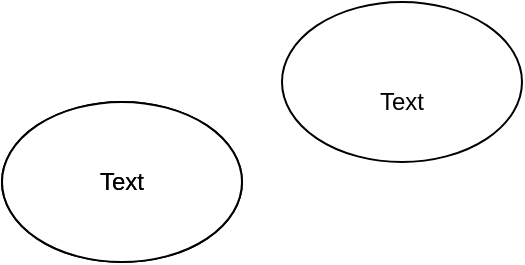 <mxfile version="15.0.3" type="github">
  <diagram id="OYiDI_fU_QicC84RhMVL" name="Page-1">
    <mxGraphModel dx="868" dy="482" grid="1" gridSize="10" guides="1" tooltips="1" connect="1" arrows="1" fold="1" page="1" pageScale="1" pageWidth="827" pageHeight="1169" math="0" shadow="0">
      <root>
        <mxCell id="0" />
        <mxCell id="1" parent="0" />
        <mxCell id="kgZeXC1AAke6KB21e-9a-1" value="" style="ellipse;whiteSpace=wrap;html=1;" vertex="1" parent="1">
          <mxGeometry x="350" y="210" width="120" height="80" as="geometry" />
        </mxCell>
        <mxCell id="kgZeXC1AAke6KB21e-9a-2" value="Text" style="text;html=1;strokeColor=none;fillColor=none;align=center;verticalAlign=middle;whiteSpace=wrap;rounded=0;" vertex="1" parent="1">
          <mxGeometry x="390" y="240" width="40" height="20" as="geometry" />
        </mxCell>
        <mxCell id="kgZeXC1AAke6KB21e-9a-3" value="" style="ellipse;whiteSpace=wrap;html=1;" vertex="1" parent="1">
          <mxGeometry x="350" y="210" width="120" height="80" as="geometry" />
        </mxCell>
        <mxCell id="kgZeXC1AAke6KB21e-9a-4" value="Text" style="text;html=1;strokeColor=none;fillColor=none;align=center;verticalAlign=middle;whiteSpace=wrap;rounded=0;" vertex="1" parent="1">
          <mxGeometry x="390" y="240" width="40" height="20" as="geometry" />
        </mxCell>
        <mxCell id="kgZeXC1AAke6KB21e-9a-5" value="" style="ellipse;whiteSpace=wrap;html=1;" vertex="1" parent="1">
          <mxGeometry x="490" y="160" width="120" height="80" as="geometry" />
        </mxCell>
        <mxCell id="kgZeXC1AAke6KB21e-9a-6" value="Text" style="text;html=1;strokeColor=none;fillColor=none;align=center;verticalAlign=middle;whiteSpace=wrap;rounded=0;" vertex="1" parent="1">
          <mxGeometry x="390" y="240" width="40" height="20" as="geometry" />
        </mxCell>
        <mxCell id="kgZeXC1AAke6KB21e-9a-7" value="Text" style="text;html=1;strokeColor=none;fillColor=none;align=center;verticalAlign=middle;whiteSpace=wrap;rounded=0;" vertex="1" parent="1">
          <mxGeometry x="530" y="200" width="40" height="20" as="geometry" />
        </mxCell>
      </root>
    </mxGraphModel>
  </diagram>
</mxfile>
